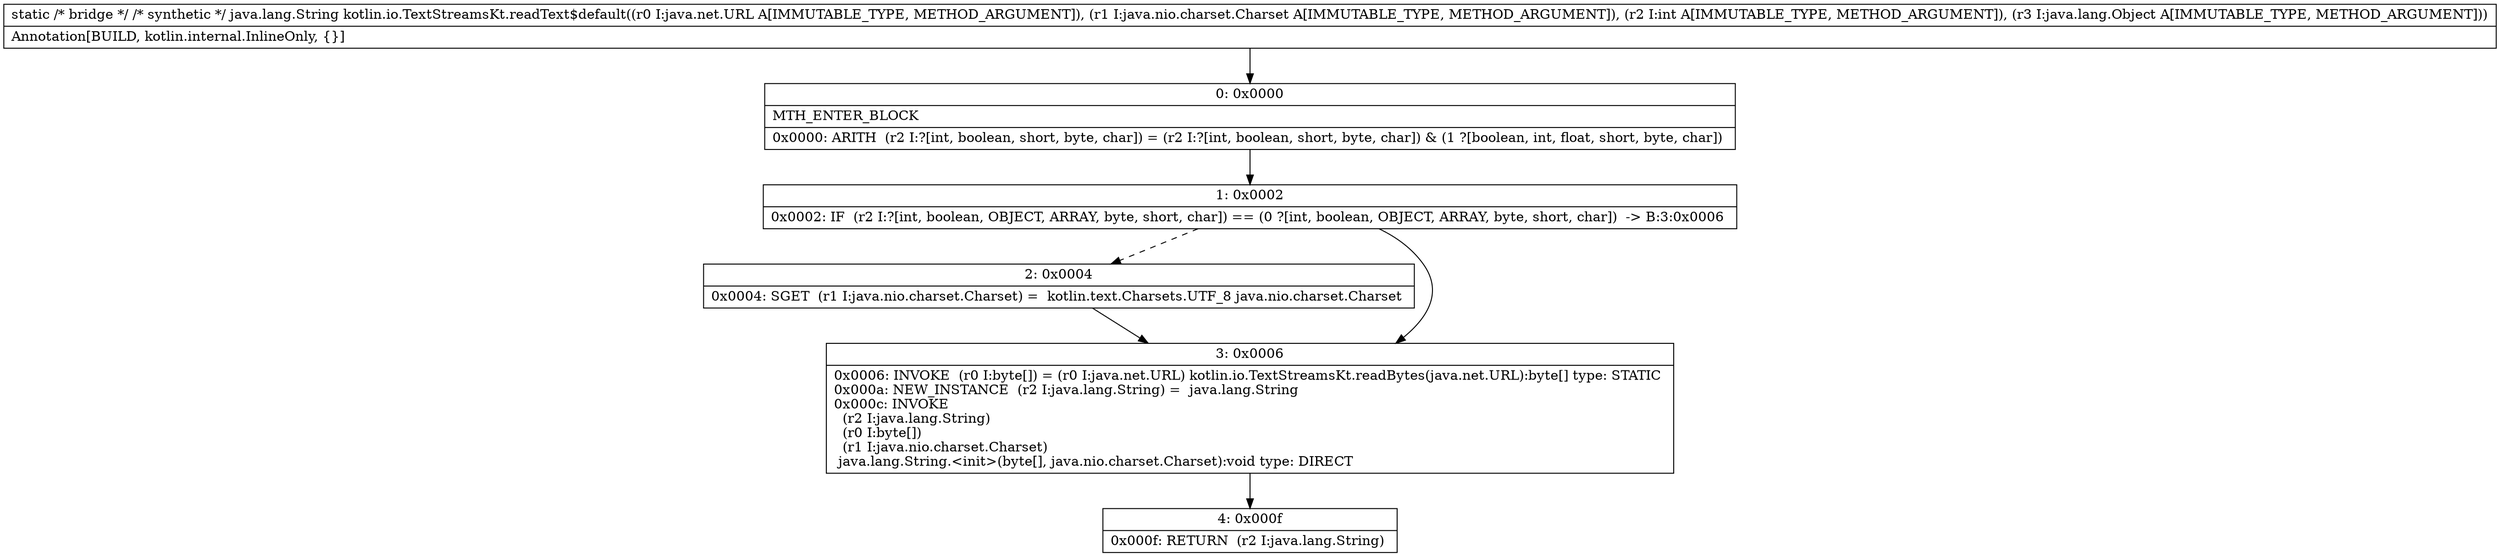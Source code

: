 digraph "CFG forkotlin.io.TextStreamsKt.readText$default(Ljava\/net\/URL;Ljava\/nio\/charset\/Charset;ILjava\/lang\/Object;)Ljava\/lang\/String;" {
Node_0 [shape=record,label="{0\:\ 0x0000|MTH_ENTER_BLOCK\l|0x0000: ARITH  (r2 I:?[int, boolean, short, byte, char]) = (r2 I:?[int, boolean, short, byte, char]) & (1 ?[boolean, int, float, short, byte, char]) \l}"];
Node_1 [shape=record,label="{1\:\ 0x0002|0x0002: IF  (r2 I:?[int, boolean, OBJECT, ARRAY, byte, short, char]) == (0 ?[int, boolean, OBJECT, ARRAY, byte, short, char])  \-\> B:3:0x0006 \l}"];
Node_2 [shape=record,label="{2\:\ 0x0004|0x0004: SGET  (r1 I:java.nio.charset.Charset) =  kotlin.text.Charsets.UTF_8 java.nio.charset.Charset \l}"];
Node_3 [shape=record,label="{3\:\ 0x0006|0x0006: INVOKE  (r0 I:byte[]) = (r0 I:java.net.URL) kotlin.io.TextStreamsKt.readBytes(java.net.URL):byte[] type: STATIC \l0x000a: NEW_INSTANCE  (r2 I:java.lang.String) =  java.lang.String \l0x000c: INVOKE  \l  (r2 I:java.lang.String)\l  (r0 I:byte[])\l  (r1 I:java.nio.charset.Charset)\l java.lang.String.\<init\>(byte[], java.nio.charset.Charset):void type: DIRECT \l}"];
Node_4 [shape=record,label="{4\:\ 0x000f|0x000f: RETURN  (r2 I:java.lang.String) \l}"];
MethodNode[shape=record,label="{static \/* bridge *\/ \/* synthetic *\/ java.lang.String kotlin.io.TextStreamsKt.readText$default((r0 I:java.net.URL A[IMMUTABLE_TYPE, METHOD_ARGUMENT]), (r1 I:java.nio.charset.Charset A[IMMUTABLE_TYPE, METHOD_ARGUMENT]), (r2 I:int A[IMMUTABLE_TYPE, METHOD_ARGUMENT]), (r3 I:java.lang.Object A[IMMUTABLE_TYPE, METHOD_ARGUMENT]))  | Annotation[BUILD, kotlin.internal.InlineOnly, \{\}]\l}"];
MethodNode -> Node_0;
Node_0 -> Node_1;
Node_1 -> Node_2[style=dashed];
Node_1 -> Node_3;
Node_2 -> Node_3;
Node_3 -> Node_4;
}

